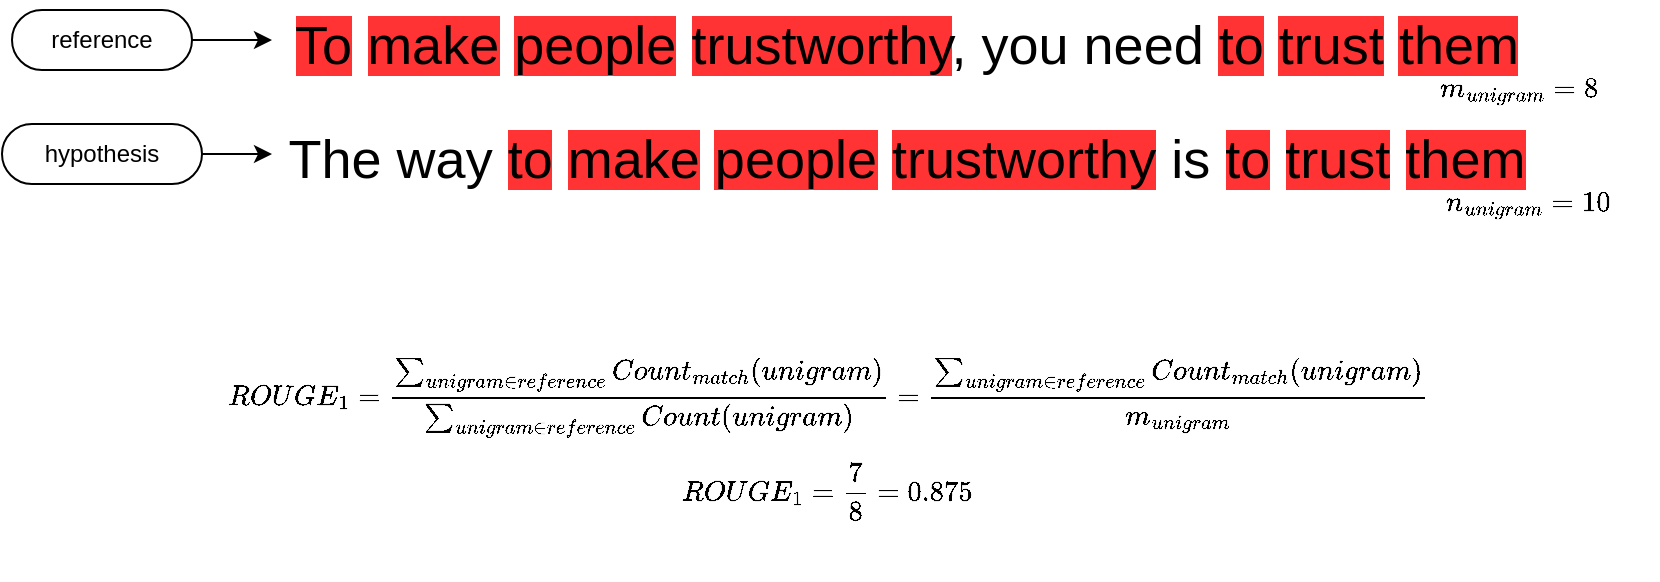 <mxfile version="14.7.4" type="device" pages="3"><diagram id="DOLndygdJMG_1Ry7Ggk2" name="Rouge-1"><mxGraphModel dx="1085" dy="743" grid="1" gridSize="10" guides="1" tooltips="1" connect="1" arrows="1" fold="1" page="1" pageScale="1" pageWidth="850" pageHeight="1100" math="1" shadow="0"><root><mxCell id="0"/><mxCell id="1" parent="0"/><mxCell id="79Tzv7pVCsnJ8LeDVVxm-2" value="&lt;div align=&quot;center&quot;&gt;&lt;font style=&quot;font-size: 27px&quot;&gt;&lt;span style=&quot;background-color: rgb(255 , 51 , 51)&quot;&gt;To&lt;/span&gt; &lt;span style=&quot;background-color: rgb(255 , 51 , 51)&quot;&gt;make&lt;/span&gt; &lt;span style=&quot;background-color: rgb(255 , 51 , 51)&quot;&gt;people&lt;/span&gt; &lt;span style=&quot;background-color: rgb(255 , 51 , 51)&quot;&gt;trustworthy&lt;/span&gt;, you need &lt;span style=&quot;background-color: rgb(255 , 51 , 51)&quot;&gt;to&lt;/span&gt; &lt;span style=&quot;background-color: rgb(255 , 51 , 51)&quot;&gt;trust&lt;/span&gt; &lt;span style=&quot;background-color: rgb(255 , 51 , 51)&quot;&gt;them&lt;/span&gt;&lt;/font&gt;&lt;/div&gt;" style="text;whiteSpace=wrap;html=1;align=center;" vertex="1" parent="1"><mxGeometry x="147" y="60" width="635" height="40" as="geometry"/></mxCell><mxCell id="79Tzv7pVCsnJ8LeDVVxm-3" value="&lt;font style=&quot;font-size: 27px&quot;&gt;The way &lt;span style=&quot;background-color: rgb(255 , 51 , 51)&quot;&gt;to&lt;/span&gt; &lt;span style=&quot;background-color: rgb(255 , 51 , 51)&quot;&gt;make&lt;/span&gt; &lt;span style=&quot;background-color: rgb(255 , 51 , 51)&quot;&gt;people&lt;/span&gt; &lt;span style=&quot;background-color: rgb(255 , 51 , 51)&quot;&gt;trustworthy&lt;/span&gt; is &lt;span style=&quot;background-color: rgb(255 , 51 , 51)&quot;&gt;to&lt;/span&gt; &lt;span style=&quot;background-color: rgb(255 , 51 , 51)&quot;&gt;trust&lt;/span&gt; &lt;span style=&quot;background-color: rgb(255 , 51 , 51)&quot;&gt;them&lt;/span&gt;&lt;/font&gt;" style="text;whiteSpace=wrap;html=1;align=center;" vertex="1" parent="1"><mxGeometry x="147" y="117" width="635" height="40" as="geometry"/></mxCell><mxCell id="79Tzv7pVCsnJ8LeDVVxm-8" style="edgeStyle=orthogonalEdgeStyle;rounded=0;orthogonalLoop=1;jettySize=auto;html=1;" edge="1" parent="1" source="79Tzv7pVCsnJ8LeDVVxm-4" target="79Tzv7pVCsnJ8LeDVVxm-3"><mxGeometry relative="1" as="geometry"/></mxCell><mxCell id="79Tzv7pVCsnJ8LeDVVxm-4" value="hypothesis" style="whiteSpace=wrap;html=1;rounded=1;arcSize=50;align=center;verticalAlign=middle;strokeWidth=1;autosize=1;spacing=4;treeFolding=1;treeMoving=1;newEdgeStyle={&quot;edgeStyle&quot;:&quot;entityRelationEdgeStyle&quot;,&quot;startArrow&quot;:&quot;none&quot;,&quot;endArrow&quot;:&quot;none&quot;,&quot;segment&quot;:10,&quot;curved&quot;:1};" vertex="1" parent="1"><mxGeometry x="12" y="122" width="100" height="30" as="geometry"/></mxCell><mxCell id="79Tzv7pVCsnJ8LeDVVxm-7" style="edgeStyle=orthogonalEdgeStyle;rounded=0;orthogonalLoop=1;jettySize=auto;html=1;" edge="1" parent="1" source="79Tzv7pVCsnJ8LeDVVxm-6" target="79Tzv7pVCsnJ8LeDVVxm-2"><mxGeometry relative="1" as="geometry"/></mxCell><mxCell id="79Tzv7pVCsnJ8LeDVVxm-6" value="reference" style="whiteSpace=wrap;html=1;rounded=1;arcSize=50;align=center;verticalAlign=middle;strokeWidth=1;autosize=1;spacing=4;treeFolding=1;treeMoving=1;newEdgeStyle={&quot;edgeStyle&quot;:&quot;entityRelationEdgeStyle&quot;,&quot;startArrow&quot;:&quot;none&quot;,&quot;endArrow&quot;:&quot;none&quot;,&quot;segment&quot;:10,&quot;curved&quot;:1};" vertex="1" parent="1"><mxGeometry x="17" y="65" width="90" height="30" as="geometry"/></mxCell><mxCell id="79Tzv7pVCsnJ8LeDVVxm-9" value="$$m_{unigram}=8$$" style="text;html=1;align=center;verticalAlign=middle;resizable=0;points=[];autosize=1;strokeColor=none;" vertex="1" parent="1"><mxGeometry x="710" y="95" width="120" height="20" as="geometry"/></mxCell><mxCell id="79Tzv7pVCsnJ8LeDVVxm-10" value="$$n_{unigram}=10$$" style="text;html=1;align=center;verticalAlign=middle;resizable=0;points=[];autosize=1;strokeColor=none;" vertex="1" parent="1"><mxGeometry x="710" y="152" width="130" height="20" as="geometry"/></mxCell><mxCell id="qeEbqPXHMSRNZ2ETjd7n-1" value="&lt;div&gt;$$ROUGE_1&amp;nbsp; = { \sum_{unigram \in reference} &lt;br&gt;Count_{match}(unigram) \over \sum_{unigram \in reference} Count(unigram)&lt;br&gt; } =  { \sum_{unigram \in reference} Count_{match}(unigram) \over &lt;br&gt;m_{unigram} }$$&lt;/div&gt;&lt;div&gt;&lt;div&gt;$$ROUGE_1&amp;nbsp; = { 7 \over 8 } = 0.875$$&lt;br&gt;&lt;/div&gt;&lt;/div&gt;" style="text;whiteSpace=wrap;html=1;fontColor=#000000;align=center;" vertex="1" parent="1"><mxGeometry x="80" y="220" width="690" height="130" as="geometry"/></mxCell></root></mxGraphModel></diagram><diagram id="tZpg3dkWCjkopzzibMxA" name="ROUGE-L"><mxGraphModel dx="898" dy="614" grid="1" gridSize="10" guides="1" tooltips="1" connect="1" arrows="1" fold="1" page="1" pageScale="1" pageWidth="850" pageHeight="1100" math="1" shadow="0"><root><mxCell id="Bjfoib3uUiKPl03Qf6Gr-0"/><mxCell id="Bjfoib3uUiKPl03Qf6Gr-1" parent="Bjfoib3uUiKPl03Qf6Gr-0"/><mxCell id="Jjp7RnM_K96TnCM-Z-do-0" value="&lt;div align=&quot;center&quot;&gt;&lt;font style=&quot;font-size: 27px&quot;&gt;&lt;span style=&quot;background-color: rgb(255 , 51 , 51)&quot;&gt;To make people trustworthy&lt;/span&gt;, you need &lt;span style=&quot;background-color: rgb(255 , 51 , 51)&quot;&gt;to trust them&lt;/span&gt;&lt;/font&gt;&lt;/div&gt;" style="text;whiteSpace=wrap;html=1;align=center;" vertex="1" parent="Bjfoib3uUiKPl03Qf6Gr-1"><mxGeometry x="147" y="60" width="635" height="40" as="geometry"/></mxCell><mxCell id="Jjp7RnM_K96TnCM-Z-do-1" value="&lt;font style=&quot;font-size: 27px&quot;&gt;The way to make people trustworthy is to trust them&lt;/font&gt;" style="text;whiteSpace=wrap;html=1;align=center;" vertex="1" parent="Bjfoib3uUiKPl03Qf6Gr-1"><mxGeometry x="147" y="117" width="635" height="40" as="geometry"/></mxCell><mxCell id="Jjp7RnM_K96TnCM-Z-do-2" style="edgeStyle=orthogonalEdgeStyle;rounded=0;orthogonalLoop=1;jettySize=auto;html=1;" edge="1" parent="Bjfoib3uUiKPl03Qf6Gr-1" source="Jjp7RnM_K96TnCM-Z-do-3" target="Jjp7RnM_K96TnCM-Z-do-1"><mxGeometry relative="1" as="geometry"/></mxCell><mxCell id="Jjp7RnM_K96TnCM-Z-do-3" value="hypothesis" style="whiteSpace=wrap;html=1;rounded=1;arcSize=50;align=center;verticalAlign=middle;strokeWidth=1;autosize=1;spacing=4;treeFolding=1;treeMoving=1;newEdgeStyle={&quot;edgeStyle&quot;:&quot;entityRelationEdgeStyle&quot;,&quot;startArrow&quot;:&quot;none&quot;,&quot;endArrow&quot;:&quot;none&quot;,&quot;segment&quot;:10,&quot;curved&quot;:1};" vertex="1" parent="Bjfoib3uUiKPl03Qf6Gr-1"><mxGeometry x="12" y="122" width="100" height="30" as="geometry"/></mxCell><mxCell id="Jjp7RnM_K96TnCM-Z-do-4" style="edgeStyle=orthogonalEdgeStyle;rounded=0;orthogonalLoop=1;jettySize=auto;html=1;" edge="1" parent="Bjfoib3uUiKPl03Qf6Gr-1" source="Jjp7RnM_K96TnCM-Z-do-5" target="Jjp7RnM_K96TnCM-Z-do-0"><mxGeometry relative="1" as="geometry"/></mxCell><mxCell id="Jjp7RnM_K96TnCM-Z-do-5" value="reference" style="whiteSpace=wrap;html=1;rounded=1;arcSize=50;align=center;verticalAlign=middle;strokeWidth=1;autosize=1;spacing=4;treeFolding=1;treeMoving=1;newEdgeStyle={&quot;edgeStyle&quot;:&quot;entityRelationEdgeStyle&quot;,&quot;startArrow&quot;:&quot;none&quot;,&quot;endArrow&quot;:&quot;none&quot;,&quot;segment&quot;:10,&quot;curved&quot;:1};" vertex="1" parent="Bjfoib3uUiKPl03Qf6Gr-1"><mxGeometry x="17" y="65" width="90" height="30" as="geometry"/></mxCell><mxCell id="Jjp7RnM_K96TnCM-Z-do-6" value="$$m_{unigram}=8$$" style="text;html=1;align=center;verticalAlign=middle;resizable=0;points=[];autosize=1;strokeColor=none;" vertex="1" parent="Bjfoib3uUiKPl03Qf6Gr-1"><mxGeometry x="710" y="95" width="120" height="20" as="geometry"/></mxCell><mxCell id="Jjp7RnM_K96TnCM-Z-do-7" value="$$n_{unigram}=10$$" style="text;html=1;align=center;verticalAlign=middle;resizable=0;points=[];autosize=1;strokeColor=none;" vertex="1" parent="Bjfoib3uUiKPl03Qf6Gr-1"><mxGeometry x="710" y="152" width="130" height="20" as="geometry"/></mxCell><mxCell id="Jjp7RnM_K96TnCM-Z-do-9" value="&lt;div&gt;$$ROUGE_{LCS}&amp;nbsp; = { (1 + \beta^2)&amp;nbsp; { 7 \over 8 } { 7 \over 10 } \over&amp;nbsp; { 7 \over 8 } + \beta^2 { 7 \over 10 } }$$&lt;/div&gt;&lt;div&gt;$$R_{LCS} = { 7 \over 8 }$$&lt;/div&gt;&lt;div&gt;$$P_{LCS} = { 7 \over 10 }$$&lt;/div&gt;" style="text;whiteSpace=wrap;html=1;fontColor=#000000;align=center;" vertex="1" parent="Bjfoib3uUiKPl03Qf6Gr-1"><mxGeometry x="30" y="350" width="550" height="190" as="geometry"/></mxCell><mxCell id="Jjp7RnM_K96TnCM-Z-do-10" value="$$ROUGE_{LCS}&amp;nbsp; = { (1 + \beta^2)&amp;nbsp; 49 \over&amp;nbsp; 70 + \beta^2 56 }$$" style="text;whiteSpace=wrap;html=1;fontColor=#000000;" vertex="1" parent="Bjfoib3uUiKPl03Qf6Gr-1"><mxGeometry x="570" y="370" width="240" height="90" as="geometry"/></mxCell><mxCell id="Jjp7RnM_K96TnCM-Z-do-11" value="$$ROUGE_{LCS}&amp;nbsp; = { (1 + 1^2)&amp;nbsp; 49 \over&amp;nbsp; 70 +1^2 56 }= { 98 \over 126 } = { 49 \over 63 } \approx 0.778$$" style="text;whiteSpace=wrap;html=1;fontColor=#000000;" vertex="1" parent="Bjfoib3uUiKPl03Qf6Gr-1"><mxGeometry x="490" y="470" width="310" height="90" as="geometry"/></mxCell><mxCell id="MWjMWC8GpCpwloRK3mFq-0" value="&lt;div&gt;$$ROUGE_{LCS}&amp;nbsp; = { (1 + \beta^2) R_{LCS} P_{LCS} \over R_{LCS} + \beta^2 P_{LCS} }$$&lt;/div&gt;&lt;div&gt;$$R_{LCS} = { LCS(reference, hypothesis) \over m_{unigram} }$$&lt;/div&gt;&lt;div&gt;$$P_{LCS} = { LCS(reference, hypothesis) \over n_{unigram} }$$&lt;/div&gt;" style="text;whiteSpace=wrap;html=1;fontColor=#000000;align=center;" vertex="1" parent="Bjfoib3uUiKPl03Qf6Gr-1"><mxGeometry x="200" y="172" width="380" height="190" as="geometry"/></mxCell></root></mxGraphModel></diagram><diagram id="9DLgdrZS3f0WHBj6NOBG" name="Bleu"><mxGraphModel dx="898" dy="614" grid="1" gridSize="10" guides="1" tooltips="1" connect="1" arrows="1" fold="1" page="1" pageScale="1" pageWidth="850" pageHeight="1100" math="1" shadow="0"><root><mxCell id="GWuXxNXGQ5Dr6RBCyI37-0"/><mxCell id="GWuXxNXGQ5Dr6RBCyI37-1" parent="GWuXxNXGQ5Dr6RBCyI37-0"/><mxCell id="GWuXxNXGQ5Dr6RBCyI37-2" value="&lt;div align=&quot;center&quot;&gt;&lt;font style=&quot;font-size: 27px&quot;&gt;To make people trustworthy, you need to trust them&lt;/font&gt;&lt;/div&gt;" style="text;whiteSpace=wrap;html=1;align=center;" vertex="1" parent="GWuXxNXGQ5Dr6RBCyI37-1"><mxGeometry x="147" y="60" width="635" height="40" as="geometry"/></mxCell><mxCell id="GWuXxNXGQ5Dr6RBCyI37-3" value="&lt;font style=&quot;font-size: 27px&quot;&gt;The way to make people trustworthy is to trust them&lt;/font&gt;" style="text;whiteSpace=wrap;html=1;align=center;" vertex="1" parent="GWuXxNXGQ5Dr6RBCyI37-1"><mxGeometry x="147" y="117" width="635" height="40" as="geometry"/></mxCell><mxCell id="GWuXxNXGQ5Dr6RBCyI37-4" style="edgeStyle=orthogonalEdgeStyle;rounded=0;orthogonalLoop=1;jettySize=auto;html=1;" edge="1" parent="GWuXxNXGQ5Dr6RBCyI37-1" source="GWuXxNXGQ5Dr6RBCyI37-5" target="GWuXxNXGQ5Dr6RBCyI37-3"><mxGeometry relative="1" as="geometry"/></mxCell><mxCell id="GWuXxNXGQ5Dr6RBCyI37-5" value="hypothesis" style="whiteSpace=wrap;html=1;rounded=1;arcSize=50;align=center;verticalAlign=middle;strokeWidth=1;autosize=1;spacing=4;treeFolding=1;treeMoving=1;newEdgeStyle={&quot;edgeStyle&quot;:&quot;entityRelationEdgeStyle&quot;,&quot;startArrow&quot;:&quot;none&quot;,&quot;endArrow&quot;:&quot;none&quot;,&quot;segment&quot;:10,&quot;curved&quot;:1};" vertex="1" parent="GWuXxNXGQ5Dr6RBCyI37-1"><mxGeometry x="12" y="122" width="100" height="30" as="geometry"/></mxCell><mxCell id="GWuXxNXGQ5Dr6RBCyI37-6" style="edgeStyle=orthogonalEdgeStyle;rounded=0;orthogonalLoop=1;jettySize=auto;html=1;" edge="1" parent="GWuXxNXGQ5Dr6RBCyI37-1" source="GWuXxNXGQ5Dr6RBCyI37-7" target="GWuXxNXGQ5Dr6RBCyI37-2"><mxGeometry relative="1" as="geometry"/></mxCell><mxCell id="GWuXxNXGQ5Dr6RBCyI37-7" value="reference" style="whiteSpace=wrap;html=1;rounded=1;arcSize=50;align=center;verticalAlign=middle;strokeWidth=1;autosize=1;spacing=4;treeFolding=1;treeMoving=1;newEdgeStyle={&quot;edgeStyle&quot;:&quot;entityRelationEdgeStyle&quot;,&quot;startArrow&quot;:&quot;none&quot;,&quot;endArrow&quot;:&quot;none&quot;,&quot;segment&quot;:10,&quot;curved&quot;:1};" vertex="1" parent="GWuXxNXGQ5Dr6RBCyI37-1"><mxGeometry x="17" y="65" width="90" height="30" as="geometry"/></mxCell><mxCell id="GWuXxNXGQ5Dr6RBCyI37-8" value="$$m_{unigram}=8$$" style="text;html=1;align=center;verticalAlign=middle;resizable=0;points=[];autosize=1;strokeColor=none;" vertex="1" parent="GWuXxNXGQ5Dr6RBCyI37-1"><mxGeometry x="710" y="95" width="120" height="20" as="geometry"/></mxCell><mxCell id="GWuXxNXGQ5Dr6RBCyI37-9" value="$$n_{unigram}=10$$" style="text;html=1;align=center;verticalAlign=middle;resizable=0;points=[];autosize=1;strokeColor=none;" vertex="1" parent="GWuXxNXGQ5Dr6RBCyI37-1"><mxGeometry x="710" y="152" width="130" height="20" as="geometry"/></mxCell><mxCell id="GWuXxNXGQ5Dr6RBCyI37-10" value="&lt;div&gt;$$BLEU_N&amp;nbsp; = { \sum_{unigram \in reference} Count_{match}(unigram) \over \sum_{unigram \in reference} Count(unigram) }$$&lt;br&gt;&lt;/div&gt;" style="text;html=1;align=center;verticalAlign=middle;resizable=0;points=[];autosize=1;strokeColor=none;" vertex="1" parent="GWuXxNXGQ5Dr6RBCyI37-1"><mxGeometry x="25" y="210" width="680" height="20" as="geometry"/></mxCell><mxCell id="LIZ78K6zmmbRdo182r0u-0" value="&lt;div style=&quot;font-size: 25px;&quot;&gt;$$ e^{\frac {\sum _{i=1}^{n}\ln a_{i}}{n}} $$&lt;/div&gt;" style="text;html=1;align=center;verticalAlign=middle;resizable=0;points=[];autosize=1;strokeColor=none;fontColor=#000000;fontSize=25;" vertex="1" parent="GWuXxNXGQ5Dr6RBCyI37-1"><mxGeometry x="150" y="380" width="490" height="40" as="geometry"/></mxCell><mxCell id="LIZ78K6zmmbRdo182r0u-1" value="&lt;div style=&quot;color: rgb(212, 212, 212); background-color: rgb(30, 30, 30); font-family: &amp;quot;droid sans mono&amp;quot;, &amp;quot;monospace&amp;quot;, monospace, &amp;quot;droid sans fallback&amp;quot;; font-weight: normal; font-size: 14px; line-height: 19px;&quot;&gt;&lt;div&gt;&lt;span style=&quot;color: #d4d4d4&quot;&gt; &lt;/span&gt;&lt;span style=&quot;color: #9cdcfe&quot;&gt;rouge_score&lt;/span&gt;&lt;span style=&quot;color: #d4d4d4&quot;&gt;=&lt;/span&gt;&lt;span style=&quot;color: #b5cea8&quot;&gt;0.556&lt;/span&gt;&lt;span style=&quot;color: #d4d4d4&quot;&gt;,&lt;/span&gt;&lt;/div&gt;&lt;div&gt;&lt;span style=&quot;color: #d4d4d4&quot;&gt;        &lt;/span&gt;&lt;span style=&quot;color: #9cdcfe&quot;&gt;bleu_score&lt;/span&gt;&lt;span style=&quot;color: #d4d4d4&quot;&gt;=&lt;/span&gt;&lt;span style=&quot;color: #b5cea8&quot;&gt;0.339&lt;/span&gt;&lt;span style=&quot;color: #d4d4d4&quot;&gt;,&lt;/span&gt;&lt;/div&gt;&lt;/div&gt;" style="text;whiteSpace=wrap;html=1;fontSize=25;fontColor=#000000;" vertex="1" parent="GWuXxNXGQ5Dr6RBCyI37-1"><mxGeometry x="95" y="440" width="190" height="50" as="geometry"/></mxCell><mxCell id="LIZ78K6zmmbRdo182r0u-4" value="$$&lt;br&gt;BP = &lt;br&gt;&amp;nbsp;&amp;nbsp;&amp;nbsp; \left\{&lt;br&gt;&amp;nbsp;&amp;nbsp;&amp;nbsp;&amp;nbsp;&amp;nbsp;&amp;nbsp;&amp;nbsp; \begin{array}{ll}&lt;br&gt;&amp;nbsp;&amp;nbsp;&amp;nbsp;&amp;nbsp;&amp;nbsp;&amp;nbsp;&amp;nbsp;&amp;nbsp;&amp;nbsp;&amp;nbsp;&amp;nbsp; 1 &amp;amp; \text{if } n \gt m \\&lt;br&gt;&amp;nbsp;&amp;nbsp;&amp;nbsp;&amp;nbsp;&amp;nbsp;&amp;nbsp;&amp;nbsp;&amp;nbsp;&amp;nbsp;&amp;nbsp;&amp;nbsp; e^{1 - { m \over n }} &amp;amp; \text{if } n \le m&lt;br&gt;&amp;nbsp;&amp;nbsp;&amp;nbsp;&amp;nbsp;&amp;nbsp;&amp;nbsp;&amp;nbsp; \end{array}&lt;br&gt;&amp;nbsp;&amp;nbsp;&amp;nbsp; \right.&lt;br&gt;$$" style="text;whiteSpace=wrap;html=1;fontSize=19;fontColor=#000000;align=center;" vertex="1" parent="GWuXxNXGQ5Dr6RBCyI37-1"><mxGeometry x="240" y="250" width="260" height="110" as="geometry"/></mxCell></root></mxGraphModel></diagram></mxfile>